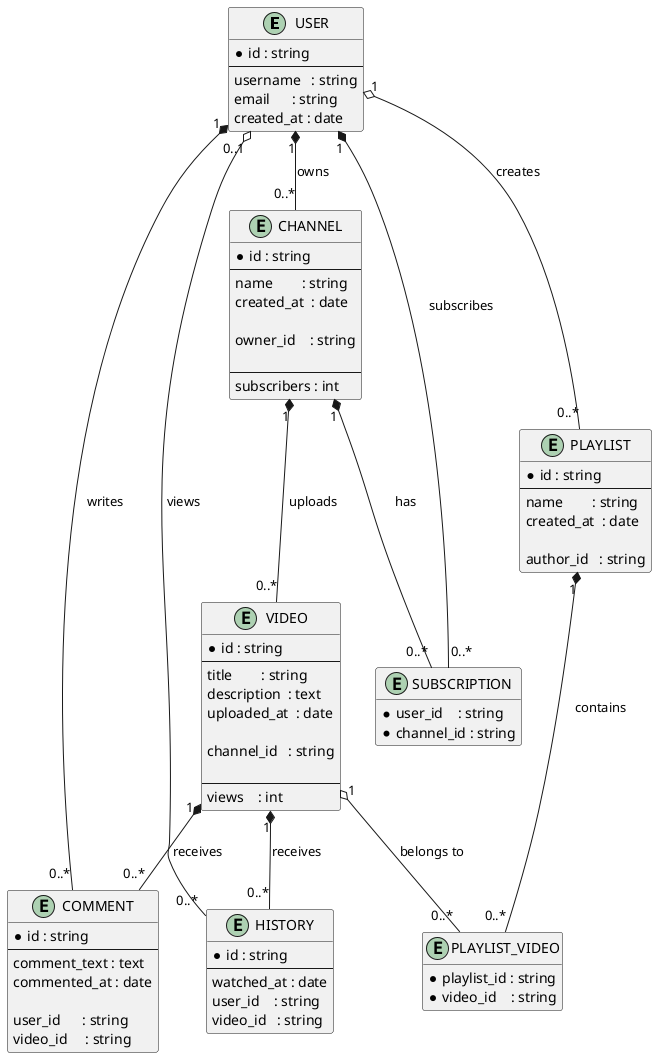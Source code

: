 @startuml
hide methods
hide stereotypes

entity "USER" as USER {
  * id : string
  --
  username   : string
  email      : string
  created_at : date
}

entity "VIDEO" as VIDEO {
  * id : string
  --
  title        : string
  description  : text
  uploaded_at  : date

  channel_id   : string

  --
  views    : int
}

entity "CHANNEL" as CHANNEL {
  * id : string
  --
  name        : string
  created_at  : date

  owner_id    : string

  --
  subscribers : int
}

entity "COMMENT" as COMMENT {
  * id : string
  --
  comment_text : text
  commented_at : date

  user_id      : string
  video_id     : string
}

entity "PLAYLIST" as PLAYLIST {
  * id : string
  --
  name        : string
  created_at  : date

  author_id   : string
}

entity "PLAYLIST_VIDEO" as PLAYLIST_VIDEO {
  * playlist_id : string
  * video_id    : string
}

entity "SUBSCRIPTION" as SUBSCRIPTION {
  * user_id    : string
  * channel_id : string
}

entity "HISTORY" as HISTORY {
  * id : string
  --
  watched_at : date
  user_id    : string
  video_id   : string
}

USER        "1" *-- "0..*" COMMENT        : writes
USER        "1" *-- "0..*" CHANNEL        : owns
USER        "1" o-- "0..*" PLAYLIST       : creates
USER        "1" *-- "0..*" SUBSCRIPTION   : subscribes
USER     "0..1" o-- "0..*" HISTORY      : views

VIDEO    "1" *-- "0..*" COMMENT           : receives
VIDEO    "1" *-- "0..*" HISTORY         : receives

CHANNEL  "1" *-- "0..*" VIDEO             : uploads
CHANNEL  "1" *-- "0..*" SUBSCRIPTION      : has

PLAYLIST "1" *-- "0..*" PLAYLIST_VIDEO    : contains
VIDEO    "1" o-- "0..*" PLAYLIST_VIDEO : belongs to
@enduml
